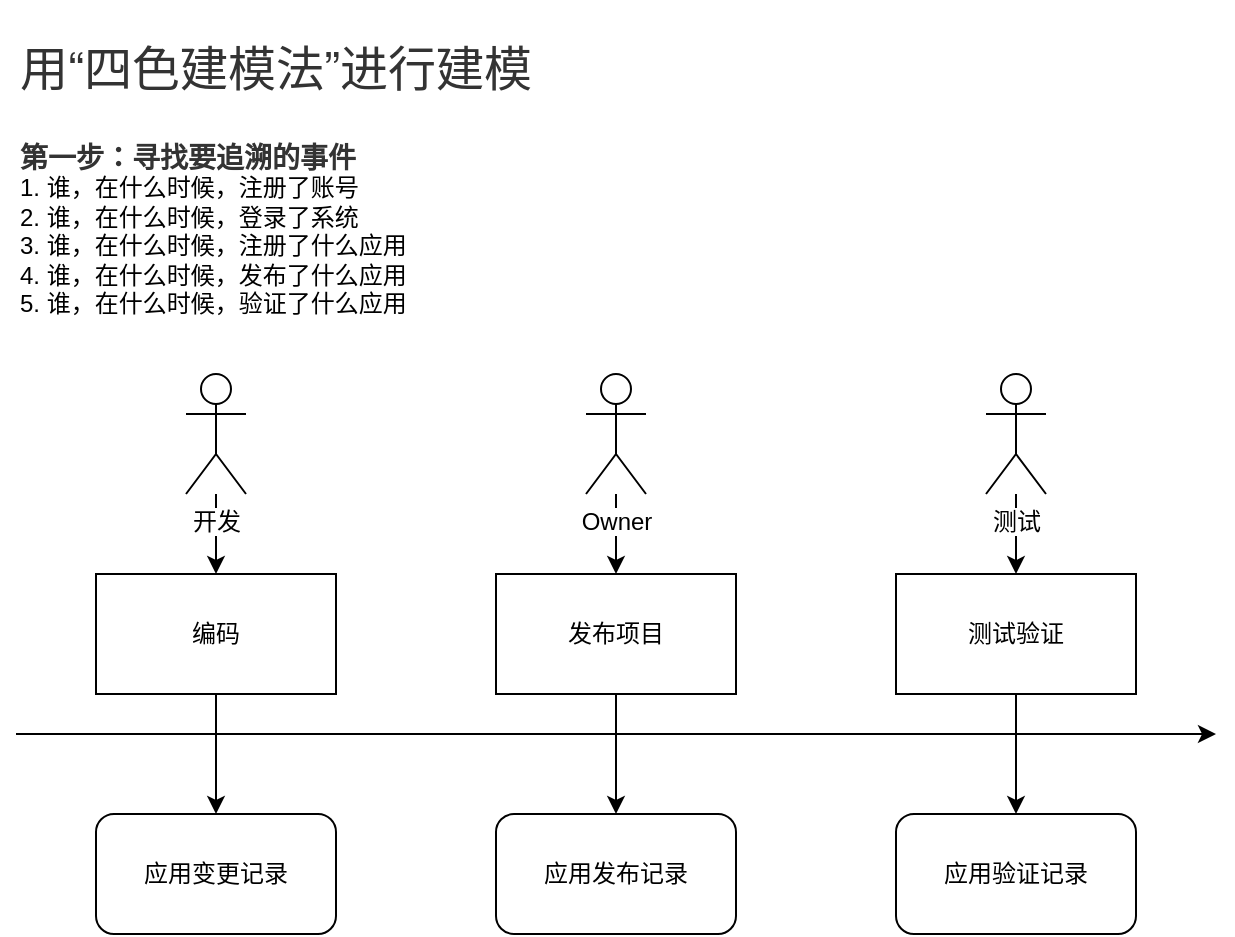 <mxfile version="13.3.5" type="github" pages="2"><diagram id="-AjATXVYWrE4oVgB9mPa" name="建模图"><mxGraphModel dx="946" dy="725" grid="1" gridSize="10" guides="1" tooltips="1" connect="1" arrows="1" fold="1" page="1" pageScale="1" pageWidth="1534" pageHeight="1141" math="0" shadow="0"><root><mxCell id="0"/><mxCell id="1" parent="0"/><mxCell id="gRxgQLL-zzk2EoJH0B6a-1" value="&lt;h3 style=&quot;box-sizing: border-box ; font-family: &amp;#34;helvetica neue&amp;#34; , &amp;#34;helvetica&amp;#34; , &amp;#34;arial&amp;#34; , sans-serif ; font-weight: 500 ; line-height: 100% ; margin-top: 20px ; margin-bottom: 10px ; font-size: 24px ; color: rgb(51 , 51 , 51) ; background-color: rgb(255 , 255 , 255)&quot;&gt;用“四色建模法”进行建模&lt;/h3&gt;" style="text;html=1;strokeColor=none;fillColor=none;align=left;verticalAlign=middle;whiteSpace=wrap;rounded=0;" vertex="1" parent="1"><mxGeometry x="40" y="40" width="460" height="40" as="geometry"/></mxCell><mxCell id="gRxgQLL-zzk2EoJH0B6a-2" value="&lt;br&gt;&lt;strong style=&quot;box-sizing: border-box ; color: rgb(51 , 51 , 51) ; font-family: &amp;#34;helvetica neue&amp;#34; , &amp;#34;helvetica&amp;#34; , &amp;#34;arial&amp;#34; , sans-serif ; font-size: 14px ; background-color: rgb(255 , 255 , 255)&quot;&gt;第一步：寻找要追溯的事件&lt;/strong&gt;&lt;br&gt;1. 谁，在什么时候，注册了账号&lt;br&gt;2. 谁，在什么时候，登录了系统&lt;br&gt;3. 谁，在什么时候，注册了什么应用&lt;br&gt;4. 谁，在什么时候，发布了什么应用&lt;br&gt;5. 谁，在什么时候，验证了什么应用" style="text;html=1;strokeColor=none;fillColor=none;align=left;verticalAlign=middle;whiteSpace=wrap;rounded=0;" vertex="1" parent="1"><mxGeometry x="40" y="80" width="280" height="120" as="geometry"/></mxCell><mxCell id="gRxgQLL-zzk2EoJH0B6a-4" value="" style="endArrow=classic;html=1;" edge="1" parent="1"><mxGeometry width="50" height="50" relative="1" as="geometry"><mxPoint x="40" y="400" as="sourcePoint"/><mxPoint x="640" y="400" as="targetPoint"/></mxGeometry></mxCell><mxCell id="gRxgQLL-zzk2EoJH0B6a-5" value="应用变更记录" style="rounded=1;whiteSpace=wrap;html=1;align=center;" vertex="1" parent="1"><mxGeometry x="80" y="440" width="120" height="60" as="geometry"/></mxCell><mxCell id="gRxgQLL-zzk2EoJH0B6a-10" style="edgeStyle=orthogonalEdgeStyle;rounded=0;orthogonalLoop=1;jettySize=auto;html=1;" edge="1" parent="1" source="gRxgQLL-zzk2EoJH0B6a-7" target="gRxgQLL-zzk2EoJH0B6a-9"><mxGeometry relative="1" as="geometry"/></mxCell><mxCell id="gRxgQLL-zzk2EoJH0B6a-7" value="开发" style="shape=umlActor;verticalLabelPosition=bottom;labelBackgroundColor=#ffffff;verticalAlign=top;html=1;outlineConnect=0;align=center;" vertex="1" parent="1"><mxGeometry x="125" y="220" width="30" height="60" as="geometry"/></mxCell><mxCell id="gRxgQLL-zzk2EoJH0B6a-11" style="edgeStyle=orthogonalEdgeStyle;rounded=0;orthogonalLoop=1;jettySize=auto;html=1;entryX=0.5;entryY=0;entryDx=0;entryDy=0;" edge="1" parent="1" source="gRxgQLL-zzk2EoJH0B6a-9" target="gRxgQLL-zzk2EoJH0B6a-5"><mxGeometry relative="1" as="geometry"/></mxCell><mxCell id="gRxgQLL-zzk2EoJH0B6a-9" value="编码" style="rounded=0;whiteSpace=wrap;html=1;align=center;" vertex="1" parent="1"><mxGeometry x="80" y="320" width="120" height="60" as="geometry"/></mxCell><mxCell id="gRxgQLL-zzk2EoJH0B6a-12" value="应用发布记录" style="rounded=1;whiteSpace=wrap;html=1;align=center;" vertex="1" parent="1"><mxGeometry x="280" y="440" width="120" height="60" as="geometry"/></mxCell><mxCell id="gRxgQLL-zzk2EoJH0B6a-15" style="edgeStyle=orthogonalEdgeStyle;rounded=0;orthogonalLoop=1;jettySize=auto;html=1;" edge="1" parent="1" source="gRxgQLL-zzk2EoJH0B6a-13" target="gRxgQLL-zzk2EoJH0B6a-14"><mxGeometry relative="1" as="geometry"/></mxCell><mxCell id="gRxgQLL-zzk2EoJH0B6a-13" value="Owner" style="shape=umlActor;verticalLabelPosition=bottom;labelBackgroundColor=#ffffff;verticalAlign=top;html=1;outlineConnect=0;align=center;" vertex="1" parent="1"><mxGeometry x="325" y="220" width="30" height="60" as="geometry"/></mxCell><mxCell id="gRxgQLL-zzk2EoJH0B6a-16" style="edgeStyle=orthogonalEdgeStyle;rounded=0;orthogonalLoop=1;jettySize=auto;html=1;" edge="1" parent="1" source="gRxgQLL-zzk2EoJH0B6a-14" target="gRxgQLL-zzk2EoJH0B6a-12"><mxGeometry relative="1" as="geometry"/></mxCell><mxCell id="gRxgQLL-zzk2EoJH0B6a-14" value="发布项目" style="rounded=0;whiteSpace=wrap;html=1;align=center;" vertex="1" parent="1"><mxGeometry x="280" y="320" width="120" height="60" as="geometry"/></mxCell><mxCell id="gRxgQLL-zzk2EoJH0B6a-20" style="edgeStyle=orthogonalEdgeStyle;rounded=0;orthogonalLoop=1;jettySize=auto;html=1;entryX=0.5;entryY=0;entryDx=0;entryDy=0;" edge="1" parent="1" source="gRxgQLL-zzk2EoJH0B6a-17" target="gRxgQLL-zzk2EoJH0B6a-18"><mxGeometry relative="1" as="geometry"/></mxCell><mxCell id="gRxgQLL-zzk2EoJH0B6a-17" value="测试" style="shape=umlActor;verticalLabelPosition=bottom;labelBackgroundColor=#ffffff;verticalAlign=top;html=1;outlineConnect=0;align=center;" vertex="1" parent="1"><mxGeometry x="525" y="220" width="30" height="60" as="geometry"/></mxCell><mxCell id="gRxgQLL-zzk2EoJH0B6a-21" style="edgeStyle=orthogonalEdgeStyle;rounded=0;orthogonalLoop=1;jettySize=auto;html=1;entryX=0.5;entryY=0;entryDx=0;entryDy=0;" edge="1" parent="1" source="gRxgQLL-zzk2EoJH0B6a-18" target="gRxgQLL-zzk2EoJH0B6a-19"><mxGeometry relative="1" as="geometry"/></mxCell><mxCell id="gRxgQLL-zzk2EoJH0B6a-18" value="测试验证" style="rounded=0;whiteSpace=wrap;html=1;align=center;" vertex="1" parent="1"><mxGeometry x="480" y="320" width="120" height="60" as="geometry"/></mxCell><mxCell id="gRxgQLL-zzk2EoJH0B6a-19" value="应用验证记录" style="rounded=1;whiteSpace=wrap;html=1;align=center;" vertex="1" parent="1"><mxGeometry x="480" y="440" width="120" height="60" as="geometry"/></mxCell></root></mxGraphModel></diagram><diagram id="4tqql9ZN0v4T2bbYMTj2" name="应用发布"><mxGraphModel dx="2885" dy="1036" grid="1" gridSize="10" guides="1" tooltips="1" connect="1" arrows="1" fold="1" page="1" pageScale="1" pageWidth="1534" pageHeight="1141" math="0" shadow="0"><root><mxCell id="N8oB694yjbn-xwpdB2Fs-0"/><mxCell id="N8oB694yjbn-xwpdB2Fs-1" parent="N8oB694yjbn-xwpdB2Fs-0"/><mxCell id="s9pr90z8MMXiPtpA7CWO-0" value="应用发布记录" style="rounded=1;whiteSpace=wrap;html=1;align=center;fillColor=#e51400;strokeColor=#B20000;fontColor=#ffffff;" vertex="1" parent="N8oB694yjbn-xwpdB2Fs-1"><mxGeometry x="480" y="440" width="120" height="60" as="geometry"/></mxCell><mxCell id="G3lL4wdDx5UpaWzgrZ4u-0" value="应用变更记录" style="rounded=1;whiteSpace=wrap;html=1;align=center;fillColor=#e51400;strokeColor=#B20000;fontColor=#ffffff;" vertex="1" parent="N8oB694yjbn-xwpdB2Fs-1"><mxGeometry x="40" y="440" width="120" height="60" as="geometry"/></mxCell><mxCell id="fkCdms3mJkDmdFNd4rx2-0" value="应用验证记录" style="rounded=1;whiteSpace=wrap;html=1;align=center;fillColor=#e51400;strokeColor=#B20000;fontColor=#ffffff;" vertex="1" parent="N8oB694yjbn-xwpdB2Fs-1"><mxGeometry x="1010" y="710" width="120" height="60" as="geometry"/></mxCell><mxCell id="fkCdms3mJkDmdFNd4rx2-5" value="员工" style="rounded=1;whiteSpace=wrap;html=1;align=center;fillColor=#60a917;strokeColor=#2D7600;fontColor=#ffffff;" vertex="1" parent="N8oB694yjbn-xwpdB2Fs-1"><mxGeometry x="280" y="940" width="120" height="60" as="geometry"/></mxCell><mxCell id="fkCdms3mJkDmdFNd4rx2-8" value="应用" style="rounded=1;whiteSpace=wrap;html=1;align=center;fillColor=#60a917;strokeColor=#2D7600;fontColor=#ffffff;" vertex="1" parent="N8oB694yjbn-xwpdB2Fs-1"><mxGeometry x="440" y="200" width="120" height="60" as="geometry"/></mxCell><mxCell id="fkCdms3mJkDmdFNd4rx2-11" value="" style="endArrow=none;html=1;entryX=0.5;entryY=0;entryDx=0;entryDy=0;exitX=0.5;exitY=1;exitDx=0;exitDy=0;" edge="1" parent="N8oB694yjbn-xwpdB2Fs-1" source="G3lL4wdDx5UpaWzgrZ4u-0" target="fkCdms3mJkDmdFNd4rx2-5"><mxGeometry width="50" height="50" relative="1" as="geometry"><mxPoint x="150" y="380" as="sourcePoint"/><mxPoint x="200" y="330" as="targetPoint"/></mxGeometry></mxCell><mxCell id="fkCdms3mJkDmdFNd4rx2-12" value="1" style="edgeLabel;html=1;align=center;verticalAlign=middle;resizable=0;points=[];" vertex="1" connectable="0" parent="fkCdms3mJkDmdFNd4rx2-11"><mxGeometry x="0.785" y="-3" relative="1" as="geometry"><mxPoint x="28.59" y="16.14" as="offset"/></mxGeometry></mxCell><mxCell id="fkCdms3mJkDmdFNd4rx2-13" value="1" style="edgeLabel;html=1;align=center;verticalAlign=middle;resizable=0;points=[];" vertex="1" connectable="0" parent="fkCdms3mJkDmdFNd4rx2-11"><mxGeometry x="-0.82" y="1" relative="1" as="geometry"><mxPoint x="-14.64" y="1.09" as="offset"/></mxGeometry></mxCell><mxCell id="fkCdms3mJkDmdFNd4rx2-14" value="" style="endArrow=none;html=1;entryX=0.5;entryY=1;entryDx=0;entryDy=0;exitX=0.5;exitY=0;exitDx=0;exitDy=0;" edge="1" parent="N8oB694yjbn-xwpdB2Fs-1" source="G3lL4wdDx5UpaWzgrZ4u-0" target="fkCdms3mJkDmdFNd4rx2-8"><mxGeometry width="50" height="50" relative="1" as="geometry"><mxPoint x="320" y="400" as="sourcePoint"/><mxPoint x="370" y="350" as="targetPoint"/></mxGeometry></mxCell><mxCell id="fkCdms3mJkDmdFNd4rx2-15" value="1" style="edgeLabel;html=1;align=center;verticalAlign=middle;resizable=0;points=[];" vertex="1" connectable="0" parent="fkCdms3mJkDmdFNd4rx2-14"><mxGeometry x="0.824" y="-2" relative="1" as="geometry"><mxPoint x="33.69" y="7.67" as="offset"/></mxGeometry></mxCell><mxCell id="Bz8QpbdOmUT1hWb2lcrb-6" value="1" style="edgeLabel;html=1;align=center;verticalAlign=middle;resizable=0;points=[];" vertex="1" connectable="0" parent="fkCdms3mJkDmdFNd4rx2-14"><mxGeometry x="-0.862" y="1" relative="1" as="geometry"><mxPoint x="-8.91" y="-10.81" as="offset"/></mxGeometry></mxCell><mxCell id="fkCdms3mJkDmdFNd4rx2-16" value="" style="endArrow=none;html=1;exitX=0.5;exitY=1;exitDx=0;exitDy=0;entryX=0.5;entryY=0;entryDx=0;entryDy=0;" edge="1" parent="N8oB694yjbn-xwpdB2Fs-1" source="s9pr90z8MMXiPtpA7CWO-0" target="fkCdms3mJkDmdFNd4rx2-5"><mxGeometry width="50" height="50" relative="1" as="geometry"><mxPoint x="250" y="400" as="sourcePoint"/><mxPoint x="180" y="320" as="targetPoint"/></mxGeometry></mxCell><mxCell id="fkCdms3mJkDmdFNd4rx2-18" value="1" style="edgeLabel;html=1;align=center;verticalAlign=middle;resizable=0;points=[];" vertex="1" connectable="0" parent="fkCdms3mJkDmdFNd4rx2-16"><mxGeometry x="-0.833" relative="1" as="geometry"><mxPoint x="9.68" y="1.54" as="offset"/></mxGeometry></mxCell><mxCell id="fkCdms3mJkDmdFNd4rx2-17" value="" style="endArrow=none;html=1;exitX=0.5;exitY=0;exitDx=0;exitDy=0;entryX=0.5;entryY=1;entryDx=0;entryDy=0;" edge="1" parent="N8oB694yjbn-xwpdB2Fs-1" source="s9pr90z8MMXiPtpA7CWO-0" target="fkCdms3mJkDmdFNd4rx2-8"><mxGeometry width="50" height="50" relative="1" as="geometry"><mxPoint x="460" y="390" as="sourcePoint"/><mxPoint x="400" y="340" as="targetPoint"/></mxGeometry></mxCell><mxCell id="Bz8QpbdOmUT1hWb2lcrb-0" value="发布审批记录" style="rounded=1;whiteSpace=wrap;html=1;align=center;fillColor=#e51400;strokeColor=#B20000;fontColor=#ffffff;" vertex="1" parent="N8oB694yjbn-xwpdB2Fs-1"><mxGeometry x="560" y="680" width="120" height="60" as="geometry"/></mxCell><mxCell id="Bz8QpbdOmUT1hWb2lcrb-1" value="" style="endArrow=none;html=1;exitX=1;exitY=0.5;exitDx=0;exitDy=0;entryX=0;entryY=0.5;entryDx=0;entryDy=0;" edge="1" parent="N8oB694yjbn-xwpdB2Fs-1" source="G3lL4wdDx5UpaWzgrZ4u-0" target="s9pr90z8MMXiPtpA7CWO-0"><mxGeometry width="50" height="50" relative="1" as="geometry"><mxPoint x="450" y="570" as="sourcePoint"/><mxPoint x="500" y="520" as="targetPoint"/></mxGeometry></mxCell><mxCell id="Bz8QpbdOmUT1hWb2lcrb-2" value="1" style="edgeLabel;html=1;align=center;verticalAlign=middle;resizable=0;points=[];" vertex="1" connectable="0" parent="Bz8QpbdOmUT1hWb2lcrb-1"><mxGeometry x="0.85" y="4" relative="1" as="geometry"><mxPoint y="-6" as="offset"/></mxGeometry></mxCell><mxCell id="Bz8QpbdOmUT1hWb2lcrb-3" value="N" style="edgeLabel;html=1;align=center;verticalAlign=middle;resizable=0;points=[];" vertex="1" connectable="0" parent="Bz8QpbdOmUT1hWb2lcrb-1"><mxGeometry x="-0.863" y="2" relative="1" as="geometry"><mxPoint y="-8" as="offset"/></mxGeometry></mxCell><mxCell id="Bz8QpbdOmUT1hWb2lcrb-7" value="" style="endArrow=none;html=1;exitX=0.5;exitY=0;exitDx=0;exitDy=0;entryX=0;entryY=0.5;entryDx=0;entryDy=0;" edge="1" parent="N8oB694yjbn-xwpdB2Fs-1" source="fkCdms3mJkDmdFNd4rx2-5" target="Bz8QpbdOmUT1hWb2lcrb-0"><mxGeometry width="50" height="50" relative="1" as="geometry"><mxPoint x="310" y="620" as="sourcePoint"/><mxPoint x="360" y="570" as="targetPoint"/></mxGeometry></mxCell><mxCell id="Bz8QpbdOmUT1hWb2lcrb-9" value="1" style="edgeLabel;html=1;align=center;verticalAlign=middle;resizable=0;points=[];" vertex="1" connectable="0" parent="Bz8QpbdOmUT1hWb2lcrb-7"><mxGeometry x="0.806" y="3" relative="1" as="geometry"><mxPoint y="-11.86" as="offset"/></mxGeometry></mxCell><mxCell id="Bz8QpbdOmUT1hWb2lcrb-8" value="" style="endArrow=none;html=1;entryX=0.5;entryY=1;entryDx=0;entryDy=0;" edge="1" parent="N8oB694yjbn-xwpdB2Fs-1" source="Bz8QpbdOmUT1hWb2lcrb-0" target="s9pr90z8MMXiPtpA7CWO-0"><mxGeometry width="50" height="50" relative="1" as="geometry"><mxPoint x="530" y="570" as="sourcePoint"/><mxPoint x="580" y="520" as="targetPoint"/></mxGeometry></mxCell><mxCell id="Bz8QpbdOmUT1hWb2lcrb-10" value="1" style="edgeLabel;html=1;align=center;verticalAlign=middle;resizable=0;points=[];" vertex="1" connectable="0" parent="Bz8QpbdOmUT1hWb2lcrb-8"><mxGeometry x="-0.633" y="3" relative="1" as="geometry"><mxPoint x="13" as="offset"/></mxGeometry></mxCell><mxCell id="Bz8QpbdOmUT1hWb2lcrb-12" value="" style="endArrow=none;html=1;entryX=1;entryY=0.5;entryDx=0;entryDy=0;exitX=0;exitY=0.5;exitDx=0;exitDy=0;" edge="1" parent="N8oB694yjbn-xwpdB2Fs-1" source="fkCdms3mJkDmdFNd4rx2-0" target="s9pr90z8MMXiPtpA7CWO-0"><mxGeometry width="50" height="50" relative="1" as="geometry"><mxPoint x="700" y="430" as="sourcePoint"/><mxPoint x="520" y="330" as="targetPoint"/></mxGeometry></mxCell><mxCell id="Bz8QpbdOmUT1hWb2lcrb-13" value="1" style="edgeLabel;html=1;align=center;verticalAlign=middle;resizable=0;points=[];" vertex="1" connectable="0" parent="Bz8QpbdOmUT1hWb2lcrb-12"><mxGeometry x="-0.895" y="-2" relative="1" as="geometry"><mxPoint y="-11.86" as="offset"/></mxGeometry></mxCell><mxCell id="Bz8QpbdOmUT1hWb2lcrb-14" value="" style="endArrow=none;html=1;entryX=0.5;entryY=1;entryDx=0;entryDy=0;exitX=0.5;exitY=0;exitDx=0;exitDy=0;" edge="1" parent="N8oB694yjbn-xwpdB2Fs-1" source="fkCdms3mJkDmdFNd4rx2-5" target="fkCdms3mJkDmdFNd4rx2-0"><mxGeometry width="50" height="50" relative="1" as="geometry"><mxPoint x="1057" y="760" as="sourcePoint"/><mxPoint x="927" y="520" as="targetPoint"/></mxGeometry></mxCell><mxCell id="Bz8QpbdOmUT1hWb2lcrb-16" value="1" style="edgeLabel;html=1;align=center;verticalAlign=middle;resizable=0;points=[];" vertex="1" connectable="0" parent="Bz8QpbdOmUT1hWb2lcrb-14"><mxGeometry x="0.68" relative="1" as="geometry"><mxPoint x="10" as="offset"/></mxGeometry></mxCell><mxCell id="Bz8QpbdOmUT1hWb2lcrb-17" value="应用回滚记录" style="rounded=1;whiteSpace=wrap;html=1;align=center;fillColor=#e51400;strokeColor=#B20000;fontColor=#ffffff;" vertex="1" parent="N8oB694yjbn-xwpdB2Fs-1"><mxGeometry x="907.38" y="440" width="120" height="60" as="geometry"/></mxCell><mxCell id="Bz8QpbdOmUT1hWb2lcrb-18" value="" style="endArrow=none;html=1;exitX=1;exitY=0.5;exitDx=0;exitDy=0;entryX=0;entryY=0.5;entryDx=0;entryDy=0;" edge="1" parent="N8oB694yjbn-xwpdB2Fs-1" source="s9pr90z8MMXiPtpA7CWO-0" target="Bz8QpbdOmUT1hWb2lcrb-17"><mxGeometry width="50" height="50" relative="1" as="geometry"><mxPoint x="520" y="500" as="sourcePoint"/><mxPoint x="570" y="450" as="targetPoint"/></mxGeometry></mxCell><mxCell id="Bz8QpbdOmUT1hWb2lcrb-19" value="1" style="edgeLabel;html=1;align=center;verticalAlign=middle;resizable=0;points=[];" vertex="1" connectable="0" parent="Bz8QpbdOmUT1hWb2lcrb-18"><mxGeometry x="-0.775" y="4" relative="1" as="geometry"><mxPoint x="7.98" as="offset"/></mxGeometry></mxCell><mxCell id="Evu6gtmis6w4FGTvJrQz-5" value="1" style="edgeLabel;html=1;align=center;verticalAlign=middle;resizable=0;points=[];" vertex="1" connectable="0" parent="Bz8QpbdOmUT1hWb2lcrb-18"><mxGeometry x="0.775" y="1" relative="1" as="geometry"><mxPoint y="18.58" as="offset"/></mxGeometry></mxCell><mxCell id="Bz8QpbdOmUT1hWb2lcrb-21" value="码农" style="rounded=1;whiteSpace=wrap;html=1;align=center;fillColor=#e3c800;strokeColor=#B09500;fontColor=#ffffff;" vertex="1" parent="N8oB694yjbn-xwpdB2Fs-1"><mxGeometry x="110" y="590" width="120" height="60" as="geometry"/></mxCell><mxCell id="Bz8QpbdOmUT1hWb2lcrb-22" value="负责人" style="rounded=1;whiteSpace=wrap;html=1;align=center;fillColor=#e3c800;strokeColor=#B09500;fontColor=#ffffff;" vertex="1" parent="N8oB694yjbn-xwpdB2Fs-1"><mxGeometry x="410" y="780" width="120" height="60" as="geometry"/></mxCell><mxCell id="Bz8QpbdOmUT1hWb2lcrb-23" value="发布人" style="rounded=1;whiteSpace=wrap;html=1;align=center;fillColor=#e3c800;strokeColor=#B09500;fontColor=#ffffff;" vertex="1" parent="N8oB694yjbn-xwpdB2Fs-1"><mxGeometry x="380" y="690" width="120" height="60" as="geometry"/></mxCell><mxCell id="Evu6gtmis6w4FGTvJrQz-0" value="名称&lt;br&gt;负责人（开发，测试，运维，安全）&lt;br&gt;业务线&lt;br&gt;类型&lt;br&gt;..." style="rounded=1;whiteSpace=wrap;html=1;align=center;fillColor=#1ba1e2;strokeColor=#006EAF;fontColor=#ffffff;" vertex="1" parent="N8oB694yjbn-xwpdB2Fs-1"><mxGeometry x="520" y="130" width="150" height="100" as="geometry"/></mxCell><mxCell id="Evu6gtmis6w4FGTvJrQz-1" value="变更编号&lt;br&gt;应用名&lt;br&gt;变更时间&lt;br&gt;变更人&lt;br&gt;..." style="rounded=1;whiteSpace=wrap;html=1;align=center;fillColor=#1ba1e2;strokeColor=#006EAF;fontColor=#ffffff;" vertex="1" parent="N8oB694yjbn-xwpdB2Fs-1"><mxGeometry x="10" y="370" width="80" height="90" as="geometry"/></mxCell><mxCell id="Evu6gtmis6w4FGTvJrQz-2" value="验证编号&lt;br&gt;发布编号&lt;br&gt;测试人&lt;br&gt;验证结果&lt;br&gt;..." style="rounded=1;whiteSpace=wrap;html=1;align=center;fillColor=#1ba1e2;strokeColor=#006EAF;fontColor=#ffffff;" vertex="1" parent="N8oB694yjbn-xwpdB2Fs-1"><mxGeometry x="1100" y="640" width="80" height="90" as="geometry"/></mxCell><mxCell id="Evu6gtmis6w4FGTvJrQz-3" value="发布编号&lt;br&gt;变更编号s&lt;br&gt;发布时间&lt;br&gt;发布人&lt;br&gt;发布目标&lt;br&gt;...&lt;br&gt;" style="rounded=1;whiteSpace=wrap;html=1;align=center;fillColor=#1ba1e2;strokeColor=#006EAF;fontColor=#ffffff;" vertex="1" parent="N8oB694yjbn-xwpdB2Fs-1"><mxGeometry x="560" y="350" width="80" height="100" as="geometry"/></mxCell><mxCell id="Evu6gtmis6w4FGTvJrQz-4" value="回滚编号&lt;br&gt;发布编号&lt;br&gt;回滚时间&lt;br&gt;回滚原因&lt;br&gt;..." style="rounded=1;whiteSpace=wrap;html=1;align=center;fillColor=#1ba1e2;strokeColor=#006EAF;fontColor=#ffffff;" vertex="1" parent="N8oB694yjbn-xwpdB2Fs-1"><mxGeometry x="987.38" y="360" width="80" height="90" as="geometry"/></mxCell><mxCell id="Evu6gtmis6w4FGTvJrQz-6" value="审批编号&lt;br&gt;发布编号&lt;br&gt;审批时间&lt;br&gt;审批信息&lt;br&gt;..." style="rounded=1;whiteSpace=wrap;html=1;align=center;fillColor=#1ba1e2;strokeColor=#006EAF;fontColor=#ffffff;" vertex="1" parent="N8oB694yjbn-xwpdB2Fs-1"><mxGeometry x="650" y="720" width="80" height="90" as="geometry"/></mxCell><mxCell id="Evu6gtmis6w4FGTvJrQz-11" value="员工编号&lt;br&gt;名称&lt;br&gt;入职时间&lt;br&gt;部门&lt;br&gt;职位&lt;br&gt;..." style="rounded=1;whiteSpace=wrap;html=1;align=center;fillColor=#1ba1e2;strokeColor=#006EAF;fontColor=#ffffff;" vertex="1" parent="N8oB694yjbn-xwpdB2Fs-1"><mxGeometry x="380" y="960" width="100" height="110" as="geometry"/></mxCell><mxCell id="Evu6gtmis6w4FGTvJrQz-12" value="站点" style="rounded=1;whiteSpace=wrap;html=1;align=center;fillColor=#60a917;strokeColor=#2D7600;fontColor=#ffffff;" vertex="1" parent="N8oB694yjbn-xwpdB2Fs-1"><mxGeometry x="-60" y="640" width="120" height="60" as="geometry"/></mxCell><mxCell id="Evu6gtmis6w4FGTvJrQz-13" value="应用部署记录" style="rounded=1;whiteSpace=wrap;html=1;align=center;fillColor=#e51400;strokeColor=#B20000;fontColor=#ffffff;" vertex="1" parent="N8oB694yjbn-xwpdB2Fs-1"><mxGeometry x="-140" y="800" width="120" height="60" as="geometry"/></mxCell><mxCell id="Evu6gtmis6w4FGTvJrQz-14" value="" style="endArrow=none;html=1;entryX=1;entryY=0.5;entryDx=0;entryDy=0;exitX=0;exitY=0.5;exitDx=0;exitDy=0;" edge="1" parent="N8oB694yjbn-xwpdB2Fs-1" source="s9pr90z8MMXiPtpA7CWO-0" target="Evu6gtmis6w4FGTvJrQz-13"><mxGeometry width="50" height="50" relative="1" as="geometry"><mxPoint x="600" y="470" as="sourcePoint"/><mxPoint x="770" y="410" as="targetPoint"/></mxGeometry></mxCell><mxCell id="Evu6gtmis6w4FGTvJrQz-15" value="N" style="edgeLabel;html=1;align=center;verticalAlign=middle;resizable=0;points=[];" vertex="1" connectable="0" parent="Evu6gtmis6w4FGTvJrQz-14"><mxGeometry x="0.802" y="-2" relative="1" as="geometry"><mxPoint x="-38.29" y="37.23" as="offset"/></mxGeometry></mxCell><mxCell id="Evu6gtmis6w4FGTvJrQz-16" value="" style="endArrow=none;html=1;entryX=0.5;entryY=1;entryDx=0;entryDy=0;exitX=0.5;exitY=0;exitDx=0;exitDy=0;" edge="1" parent="N8oB694yjbn-xwpdB2Fs-1" source="Evu6gtmis6w4FGTvJrQz-13" target="Evu6gtmis6w4FGTvJrQz-12"><mxGeometry width="50" height="50" relative="1" as="geometry"><mxPoint x="-20" y="770" as="sourcePoint"/><mxPoint x="30" y="720" as="targetPoint"/></mxGeometry></mxCell><mxCell id="Evu6gtmis6w4FGTvJrQz-17" value="1" style="edgeLabel;html=1;align=center;verticalAlign=middle;resizable=0;points=[];" vertex="1" connectable="0" parent="Evu6gtmis6w4FGTvJrQz-16"><mxGeometry x="-0.804" relative="1" as="geometry"><mxPoint x="-7.75" y="-0.31" as="offset"/></mxGeometry></mxCell><mxCell id="Evu6gtmis6w4FGTvJrQz-18" value="1" style="edgeLabel;html=1;align=center;verticalAlign=middle;resizable=0;points=[];" vertex="1" connectable="0" parent="Evu6gtmis6w4FGTvJrQz-16"><mxGeometry x="0.843" y="-1" relative="1" as="geometry"><mxPoint x="5.55" as="offset"/></mxGeometry></mxCell><mxCell id="Evu6gtmis6w4FGTvJrQz-19" value="部署编号&lt;br&gt;发布编号&lt;br&gt;站点&lt;br&gt;部署时间&lt;br&gt;部署人（非必要）&lt;br&gt;..." style="rounded=1;whiteSpace=wrap;html=1;align=center;fillColor=#1ba1e2;strokeColor=#006EAF;fontColor=#ffffff;" vertex="1" parent="N8oB694yjbn-xwpdB2Fs-1"><mxGeometry x="-210" y="720" width="100" height="100" as="geometry"/></mxCell><mxCell id="Evu6gtmis6w4FGTvJrQz-20" value="站点编号&lt;br&gt;客户编号&lt;br&gt;创建时间&lt;br&gt;网络情况&lt;br&gt;运营人员&lt;br&gt;..." style="rounded=1;whiteSpace=wrap;html=1;align=center;fillColor=#1ba1e2;strokeColor=#006EAF;fontColor=#ffffff;" vertex="1" parent="N8oB694yjbn-xwpdB2Fs-1"><mxGeometry x="-120" y="580" width="100" height="100" as="geometry"/></mxCell><mxCell id="Evu6gtmis6w4FGTvJrQz-22" value="测试" style="rounded=1;whiteSpace=wrap;html=1;align=center;fillColor=#e3c800;strokeColor=#B09500;fontColor=#ffffff;" vertex="1" parent="N8oB694yjbn-xwpdB2Fs-1"><mxGeometry x="580" y="840" width="120" height="60" as="geometry"/></mxCell><mxCell id="Evu6gtmis6w4FGTvJrQz-23" value="" style="endArrow=none;html=1;entryX=0.5;entryY=1;entryDx=0;entryDy=0;exitX=0.5;exitY=0;exitDx=0;exitDy=0;" edge="1" parent="N8oB694yjbn-xwpdB2Fs-1" source="fkCdms3mJkDmdFNd4rx2-5" target="Evu6gtmis6w4FGTvJrQz-12"><mxGeometry width="50" height="50" relative="1" as="geometry"><mxPoint x="70" y="840" as="sourcePoint"/><mxPoint x="120" y="790" as="targetPoint"/></mxGeometry></mxCell><mxCell id="Evu6gtmis6w4FGTvJrQz-21" value="运营" style="rounded=1;whiteSpace=wrap;html=1;align=center;fillColor=#e3c800;strokeColor=#B09500;fontColor=#ffffff;" vertex="1" parent="N8oB694yjbn-xwpdB2Fs-1"><mxGeometry x="80" y="770" width="120" height="60" as="geometry"/></mxCell></root></mxGraphModel></diagram></mxfile>